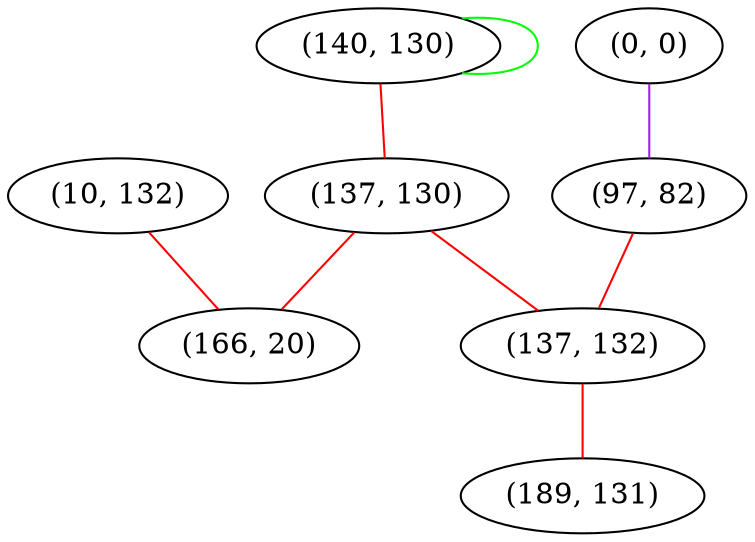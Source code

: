 graph "" {
"(140, 130)";
"(0, 0)";
"(10, 132)";
"(137, 130)";
"(97, 82)";
"(166, 20)";
"(137, 132)";
"(189, 131)";
"(140, 130)" -- "(137, 130)"  [color=red, key=0, weight=1];
"(140, 130)" -- "(140, 130)"  [color=green, key=0, weight=2];
"(0, 0)" -- "(97, 82)"  [color=purple, key=0, weight=4];
"(10, 132)" -- "(166, 20)"  [color=red, key=0, weight=1];
"(137, 130)" -- "(166, 20)"  [color=red, key=0, weight=1];
"(137, 130)" -- "(137, 132)"  [color=red, key=0, weight=1];
"(97, 82)" -- "(137, 132)"  [color=red, key=0, weight=1];
"(137, 132)" -- "(189, 131)"  [color=red, key=0, weight=1];
}
